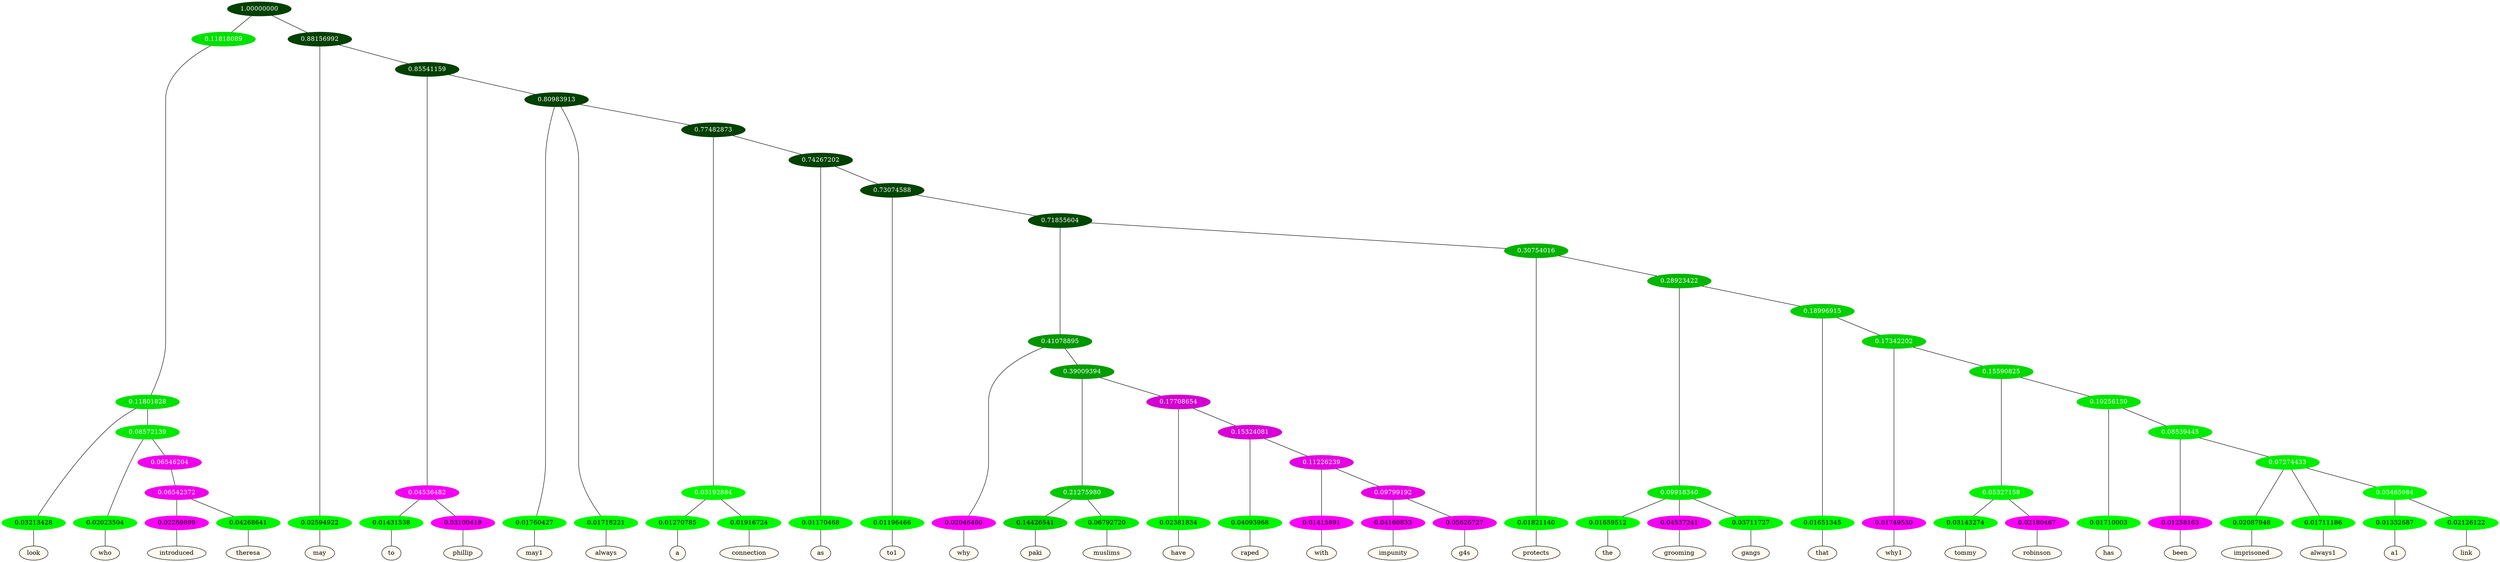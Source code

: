 graph {
	node [format=png height=0.15 nodesep=0.001 ordering=out overlap=prism overlap_scaling=0.01 ranksep=0.001 ratio=0.2 style=filled width=0.15]
	{
		rank=same
		a_w_6 [label=look color=black fillcolor=floralwhite style="filled,solid"]
		a_w_10 [label=who color=black fillcolor=floralwhite style="filled,solid"]
		a_w_20 [label=introduced color=black fillcolor=floralwhite style="filled,solid"]
		a_w_21 [label=theresa color=black fillcolor=floralwhite style="filled,solid"]
		a_w_4 [label=may color=black fillcolor=floralwhite style="filled,solid"]
		a_w_12 [label=to color=black fillcolor=floralwhite style="filled,solid"]
		a_w_13 [label=phillip color=black fillcolor=floralwhite style="filled,solid"]
		a_w_14 [label=may1 color=black fillcolor=floralwhite style="filled,solid"]
		a_w_15 [label=always color=black fillcolor=floralwhite style="filled,solid"]
		a_w_22 [label=a color=black fillcolor=floralwhite style="filled,solid"]
		a_w_23 [label=connection color=black fillcolor=floralwhite style="filled,solid"]
		a_w_24 [label=as color=black fillcolor=floralwhite style="filled,solid"]
		a_w_26 [label=to1 color=black fillcolor=floralwhite style="filled,solid"]
		a_w_30 [label=why color=black fillcolor=floralwhite style="filled,solid"]
		a_w_38 [label=paki color=black fillcolor=floralwhite style="filled,solid"]
		a_w_39 [label=muslims color=black fillcolor=floralwhite style="filled,solid"]
		a_w_40 [label=have color=black fillcolor=floralwhite style="filled,solid"]
		a_w_47 [label=raped color=black fillcolor=floralwhite style="filled,solid"]
		a_w_51 [label=with color=black fillcolor=floralwhite style="filled,solid"]
		a_w_55 [label=impunity color=black fillcolor=floralwhite style="filled,solid"]
		a_w_56 [label=g4s color=black fillcolor=floralwhite style="filled,solid"]
		a_w_32 [label=protects color=black fillcolor=floralwhite style="filled,solid"]
		a_w_42 [label=the color=black fillcolor=floralwhite style="filled,solid"]
		a_w_43 [label=grooming color=black fillcolor=floralwhite style="filled,solid"]
		a_w_44 [label=gangs color=black fillcolor=floralwhite style="filled,solid"]
		a_w_45 [label=that color=black fillcolor=floralwhite style="filled,solid"]
		a_w_49 [label=why1 color=black fillcolor=floralwhite style="filled,solid"]
		a_w_57 [label=tommy color=black fillcolor=floralwhite style="filled,solid"]
		a_w_58 [label=robinson color=black fillcolor=floralwhite style="filled,solid"]
		a_w_59 [label=has color=black fillcolor=floralwhite style="filled,solid"]
		a_w_61 [label=been color=black fillcolor=floralwhite style="filled,solid"]
		a_w_63 [label=imprisoned color=black fillcolor=floralwhite style="filled,solid"]
		a_w_64 [label=always1 color=black fillcolor=floralwhite style="filled,solid"]
		a_w_66 [label=a1 color=black fillcolor=floralwhite style="filled,solid"]
		a_w_67 [label=link color=black fillcolor=floralwhite style="filled,solid"]
	}
	a_n_6 -- a_w_6
	a_n_10 -- a_w_10
	a_n_20 -- a_w_20
	a_n_21 -- a_w_21
	a_n_4 -- a_w_4
	a_n_12 -- a_w_12
	a_n_13 -- a_w_13
	a_n_14 -- a_w_14
	a_n_15 -- a_w_15
	a_n_22 -- a_w_22
	a_n_23 -- a_w_23
	a_n_24 -- a_w_24
	a_n_26 -- a_w_26
	a_n_30 -- a_w_30
	a_n_38 -- a_w_38
	a_n_39 -- a_w_39
	a_n_40 -- a_w_40
	a_n_47 -- a_w_47
	a_n_51 -- a_w_51
	a_n_55 -- a_w_55
	a_n_56 -- a_w_56
	a_n_32 -- a_w_32
	a_n_42 -- a_w_42
	a_n_43 -- a_w_43
	a_n_44 -- a_w_44
	a_n_45 -- a_w_45
	a_n_49 -- a_w_49
	a_n_57 -- a_w_57
	a_n_58 -- a_w_58
	a_n_59 -- a_w_59
	a_n_61 -- a_w_61
	a_n_63 -- a_w_63
	a_n_64 -- a_w_64
	a_n_66 -- a_w_66
	a_n_67 -- a_w_67
	{
		rank=same
		a_n_6 [label=0.03213428 color="0.334 1.000 0.968" fontcolor=black]
		a_n_10 [label=0.02023504 color="0.334 1.000 0.980" fontcolor=black]
		a_n_20 [label=0.02269899 color="0.835 1.000 0.977" fontcolor=black]
		a_n_21 [label=0.04268641 color="0.334 1.000 0.957" fontcolor=black]
		a_n_4 [label=0.02594922 color="0.334 1.000 0.974" fontcolor=black]
		a_n_12 [label=0.01431538 color="0.334 1.000 0.986" fontcolor=black]
		a_n_13 [label=0.03100419 color="0.835 1.000 0.969" fontcolor=black]
		a_n_14 [label=0.01760427 color="0.334 1.000 0.982" fontcolor=black]
		a_n_15 [label=0.01718221 color="0.334 1.000 0.983" fontcolor=black]
		a_n_22 [label=0.01270785 color="0.334 1.000 0.987" fontcolor=black]
		a_n_23 [label=0.01916724 color="0.334 1.000 0.981" fontcolor=black]
		a_n_24 [label=0.01170468 color="0.334 1.000 0.988" fontcolor=black]
		a_n_26 [label=0.01196466 color="0.334 1.000 0.988" fontcolor=black]
		a_n_30 [label=0.02046460 color="0.835 1.000 0.980" fontcolor=black]
		a_n_38 [label=0.14426541 color="0.334 1.000 0.856" fontcolor=black]
		a_n_39 [label=0.06792720 color="0.334 1.000 0.932" fontcolor=black]
		a_n_40 [label=0.02381834 color="0.334 1.000 0.976" fontcolor=black]
		a_n_47 [label=0.04093968 color="0.334 1.000 0.959" fontcolor=black]
		a_n_51 [label=0.01415891 color="0.835 1.000 0.986" fontcolor=black]
		a_n_55 [label=0.04160833 color="0.835 1.000 0.958" fontcolor=black]
		a_n_56 [label=0.05626727 color="0.835 1.000 0.944" fontcolor=black]
		a_n_32 [label=0.01821140 color="0.334 1.000 0.982" fontcolor=black]
		a_n_42 [label=0.01659512 color="0.334 1.000 0.983" fontcolor=black]
		a_n_43 [label=0.04537241 color="0.835 1.000 0.955" fontcolor=black]
		a_n_44 [label=0.03711727 color="0.334 1.000 0.963" fontcolor=black]
		a_n_45 [label=0.01651345 color="0.334 1.000 0.983" fontcolor=black]
		a_n_49 [label=0.01749530 color="0.835 1.000 0.983" fontcolor=black]
		a_n_57 [label=0.03143274 color="0.334 1.000 0.969" fontcolor=black]
		a_n_58 [label=0.02180467 color="0.835 1.000 0.978" fontcolor=black]
		a_n_59 [label=0.01710003 color="0.334 1.000 0.983" fontcolor=black]
		a_n_61 [label=0.01258163 color="0.835 1.000 0.987" fontcolor=black]
		a_n_63 [label=0.02087948 color="0.334 1.000 0.979" fontcolor=black]
		a_n_64 [label=0.01711186 color="0.334 1.000 0.983" fontcolor=black]
		a_n_66 [label=0.01332687 color="0.334 1.000 0.987" fontcolor=black]
		a_n_67 [label=0.02126122 color="0.334 1.000 0.979" fontcolor=black]
	}
	a_n_0 [label=1.00000000 color="0.334 1.000 0.250" fontcolor=grey99]
	a_n_1 [label=0.11818089 color="0.334 1.000 0.882" fontcolor=grey99]
	a_n_0 -- a_n_1
	a_n_2 [label=0.88156992 color="0.334 1.000 0.250" fontcolor=grey99]
	a_n_0 -- a_n_2
	a_n_3 [label=0.11801828 color="0.334 1.000 0.882" fontcolor=grey99]
	a_n_1 -- a_n_3
	a_n_2 -- a_n_4
	a_n_5 [label=0.85541159 color="0.334 1.000 0.250" fontcolor=grey99]
	a_n_2 -- a_n_5
	a_n_3 -- a_n_6
	a_n_7 [label=0.08572139 color="0.334 1.000 0.914" fontcolor=grey99]
	a_n_3 -- a_n_7
	a_n_8 [label=0.04536482 color="0.835 1.000 0.955" fontcolor=grey99]
	a_n_5 -- a_n_8
	a_n_9 [label=0.80983913 color="0.334 1.000 0.250" fontcolor=grey99]
	a_n_5 -- a_n_9
	a_n_7 -- a_n_10
	a_n_11 [label=0.06546204 color="0.835 1.000 0.935" fontcolor=grey99]
	a_n_7 -- a_n_11
	a_n_8 -- a_n_12
	a_n_8 -- a_n_13
	a_n_9 -- a_n_14
	a_n_9 -- a_n_15
	a_n_16 [label=0.77482873 color="0.334 1.000 0.250" fontcolor=grey99]
	a_n_9 -- a_n_16
	a_n_17 [label=0.06542372 color="0.835 1.000 0.935" fontcolor=grey99]
	a_n_11 -- a_n_17
	a_n_18 [label=0.03192884 color="0.334 1.000 0.968" fontcolor=grey99]
	a_n_16 -- a_n_18
	a_n_19 [label=0.74267202 color="0.334 1.000 0.257" fontcolor=grey99]
	a_n_16 -- a_n_19
	a_n_17 -- a_n_20
	a_n_17 -- a_n_21
	a_n_18 -- a_n_22
	a_n_18 -- a_n_23
	a_n_19 -- a_n_24
	a_n_25 [label=0.73074588 color="0.334 1.000 0.269" fontcolor=grey99]
	a_n_19 -- a_n_25
	a_n_25 -- a_n_26
	a_n_27 [label=0.71855604 color="0.334 1.000 0.281" fontcolor=grey99]
	a_n_25 -- a_n_27
	a_n_28 [label=0.41078895 color="0.334 1.000 0.589" fontcolor=grey99]
	a_n_27 -- a_n_28
	a_n_29 [label=0.30754016 color="0.334 1.000 0.692" fontcolor=grey99]
	a_n_27 -- a_n_29
	a_n_28 -- a_n_30
	a_n_31 [label=0.39009394 color="0.334 1.000 0.610" fontcolor=grey99]
	a_n_28 -- a_n_31
	a_n_29 -- a_n_32
	a_n_33 [label=0.28923422 color="0.334 1.000 0.711" fontcolor=grey99]
	a_n_29 -- a_n_33
	a_n_34 [label=0.21275980 color="0.334 1.000 0.787" fontcolor=grey99]
	a_n_31 -- a_n_34
	a_n_35 [label=0.17708654 color="0.835 1.000 0.823" fontcolor=grey99]
	a_n_31 -- a_n_35
	a_n_36 [label=0.09918340 color="0.334 1.000 0.901" fontcolor=grey99]
	a_n_33 -- a_n_36
	a_n_37 [label=0.18996915 color="0.334 1.000 0.810" fontcolor=grey99]
	a_n_33 -- a_n_37
	a_n_34 -- a_n_38
	a_n_34 -- a_n_39
	a_n_35 -- a_n_40
	a_n_41 [label=0.15324081 color="0.835 1.000 0.847" fontcolor=grey99]
	a_n_35 -- a_n_41
	a_n_36 -- a_n_42
	a_n_36 -- a_n_43
	a_n_36 -- a_n_44
	a_n_37 -- a_n_45
	a_n_46 [label=0.17342202 color="0.334 1.000 0.827" fontcolor=grey99]
	a_n_37 -- a_n_46
	a_n_41 -- a_n_47
	a_n_48 [label=0.11226239 color="0.835 1.000 0.888" fontcolor=grey99]
	a_n_41 -- a_n_48
	a_n_46 -- a_n_49
	a_n_50 [label=0.15590825 color="0.334 1.000 0.844" fontcolor=grey99]
	a_n_46 -- a_n_50
	a_n_48 -- a_n_51
	a_n_52 [label=0.09799192 color="0.835 1.000 0.902" fontcolor=grey99]
	a_n_48 -- a_n_52
	a_n_53 [label=0.05327158 color="0.334 1.000 0.947" fontcolor=grey99]
	a_n_50 -- a_n_53
	a_n_54 [label=0.10256150 color="0.334 1.000 0.897" fontcolor=grey99]
	a_n_50 -- a_n_54
	a_n_52 -- a_n_55
	a_n_52 -- a_n_56
	a_n_53 -- a_n_57
	a_n_53 -- a_n_58
	a_n_54 -- a_n_59
	a_n_60 [label=0.08539445 color="0.334 1.000 0.915" fontcolor=grey99]
	a_n_54 -- a_n_60
	a_n_60 -- a_n_61
	a_n_62 [label=0.07274433 color="0.334 1.000 0.927" fontcolor=grey99]
	a_n_60 -- a_n_62
	a_n_62 -- a_n_63
	a_n_62 -- a_n_64
	a_n_65 [label=0.03465984 color="0.334 1.000 0.965" fontcolor=grey99]
	a_n_62 -- a_n_65
	a_n_65 -- a_n_66
	a_n_65 -- a_n_67
}
